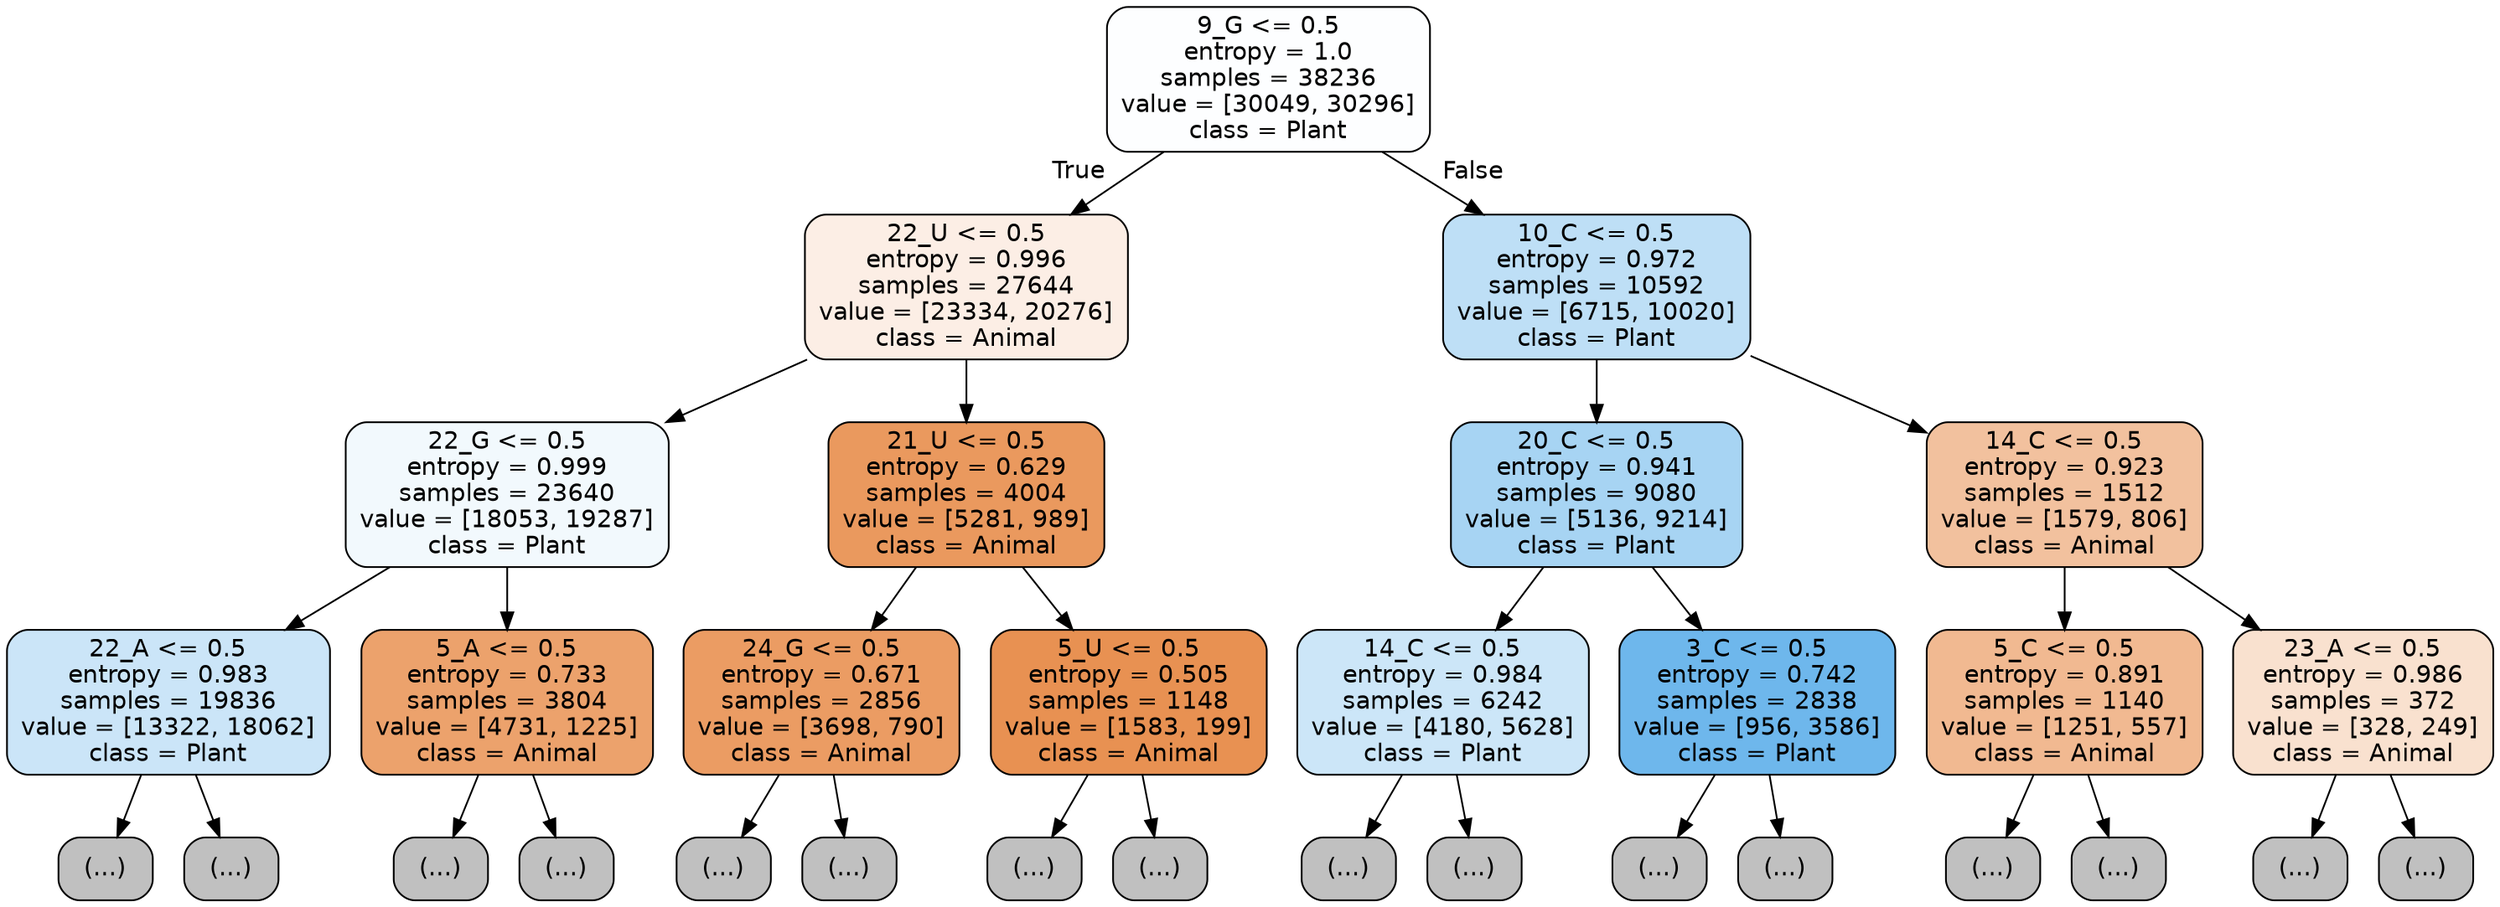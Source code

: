 digraph Tree {
node [shape=box, style="filled, rounded", color="black", fontname="helvetica"] ;
edge [fontname="helvetica"] ;
0 [label="9_G <= 0.5\nentropy = 1.0\nsamples = 38236\nvalue = [30049, 30296]\nclass = Plant", fillcolor="#fdfeff"] ;
1 [label="22_U <= 0.5\nentropy = 0.996\nsamples = 27644\nvalue = [23334, 20276]\nclass = Animal", fillcolor="#fceee5"] ;
0 -> 1 [labeldistance=2.5, labelangle=45, headlabel="True"] ;
2 [label="22_G <= 0.5\nentropy = 0.999\nsamples = 23640\nvalue = [18053, 19287]\nclass = Plant", fillcolor="#f2f9fd"] ;
1 -> 2 ;
3 [label="22_A <= 0.5\nentropy = 0.983\nsamples = 19836\nvalue = [13322, 18062]\nclass = Plant", fillcolor="#cbe5f8"] ;
2 -> 3 ;
4 [label="(...)", fillcolor="#C0C0C0"] ;
3 -> 4 ;
7857 [label="(...)", fillcolor="#C0C0C0"] ;
3 -> 7857 ;
9272 [label="5_A <= 0.5\nentropy = 0.733\nsamples = 3804\nvalue = [4731, 1225]\nclass = Animal", fillcolor="#eca26c"] ;
2 -> 9272 ;
9273 [label="(...)", fillcolor="#C0C0C0"] ;
9272 -> 9273 ;
10424 [label="(...)", fillcolor="#C0C0C0"] ;
9272 -> 10424 ;
10793 [label="21_U <= 0.5\nentropy = 0.629\nsamples = 4004\nvalue = [5281, 989]\nclass = Animal", fillcolor="#ea995e"] ;
1 -> 10793 ;
10794 [label="24_G <= 0.5\nentropy = 0.671\nsamples = 2856\nvalue = [3698, 790]\nclass = Animal", fillcolor="#eb9c63"] ;
10793 -> 10794 ;
10795 [label="(...)", fillcolor="#C0C0C0"] ;
10794 -> 10795 ;
11884 [label="(...)", fillcolor="#C0C0C0"] ;
10794 -> 11884 ;
11933 [label="5_U <= 0.5\nentropy = 0.505\nsamples = 1148\nvalue = [1583, 199]\nclass = Animal", fillcolor="#e89152"] ;
10793 -> 11933 ;
11934 [label="(...)", fillcolor="#C0C0C0"] ;
11933 -> 11934 ;
12177 [label="(...)", fillcolor="#C0C0C0"] ;
11933 -> 12177 ;
12288 [label="10_C <= 0.5\nentropy = 0.972\nsamples = 10592\nvalue = [6715, 10020]\nclass = Plant", fillcolor="#bedff6"] ;
0 -> 12288 [labeldistance=2.5, labelangle=-45, headlabel="False"] ;
12289 [label="20_C <= 0.5\nentropy = 0.941\nsamples = 9080\nvalue = [5136, 9214]\nclass = Plant", fillcolor="#a7d4f3"] ;
12288 -> 12289 ;
12290 [label="14_C <= 0.5\nentropy = 0.984\nsamples = 6242\nvalue = [4180, 5628]\nclass = Plant", fillcolor="#cce6f8"] ;
12289 -> 12290 ;
12291 [label="(...)", fillcolor="#C0C0C0"] ;
12290 -> 12291 ;
14502 [label="(...)", fillcolor="#C0C0C0"] ;
12290 -> 14502 ;
15051 [label="3_C <= 0.5\nentropy = 0.742\nsamples = 2838\nvalue = [956, 3586]\nclass = Plant", fillcolor="#6eb7ec"] ;
12289 -> 15051 ;
15052 [label="(...)", fillcolor="#C0C0C0"] ;
15051 -> 15052 ;
15691 [label="(...)", fillcolor="#C0C0C0"] ;
15051 -> 15691 ;
15844 [label="14_C <= 0.5\nentropy = 0.923\nsamples = 1512\nvalue = [1579, 806]\nclass = Animal", fillcolor="#f2c19e"] ;
12288 -> 15844 ;
15845 [label="5_C <= 0.5\nentropy = 0.891\nsamples = 1140\nvalue = [1251, 557]\nclass = Animal", fillcolor="#f1b991"] ;
15844 -> 15845 ;
15846 [label="(...)", fillcolor="#C0C0C0"] ;
15845 -> 15846 ;
16299 [label="(...)", fillcolor="#C0C0C0"] ;
15845 -> 16299 ;
16468 [label="23_A <= 0.5\nentropy = 0.986\nsamples = 372\nvalue = [328, 249]\nclass = Animal", fillcolor="#f9e1cf"] ;
15844 -> 16468 ;
16469 [label="(...)", fillcolor="#C0C0C0"] ;
16468 -> 16469 ;
16652 [label="(...)", fillcolor="#C0C0C0"] ;
16468 -> 16652 ;
}